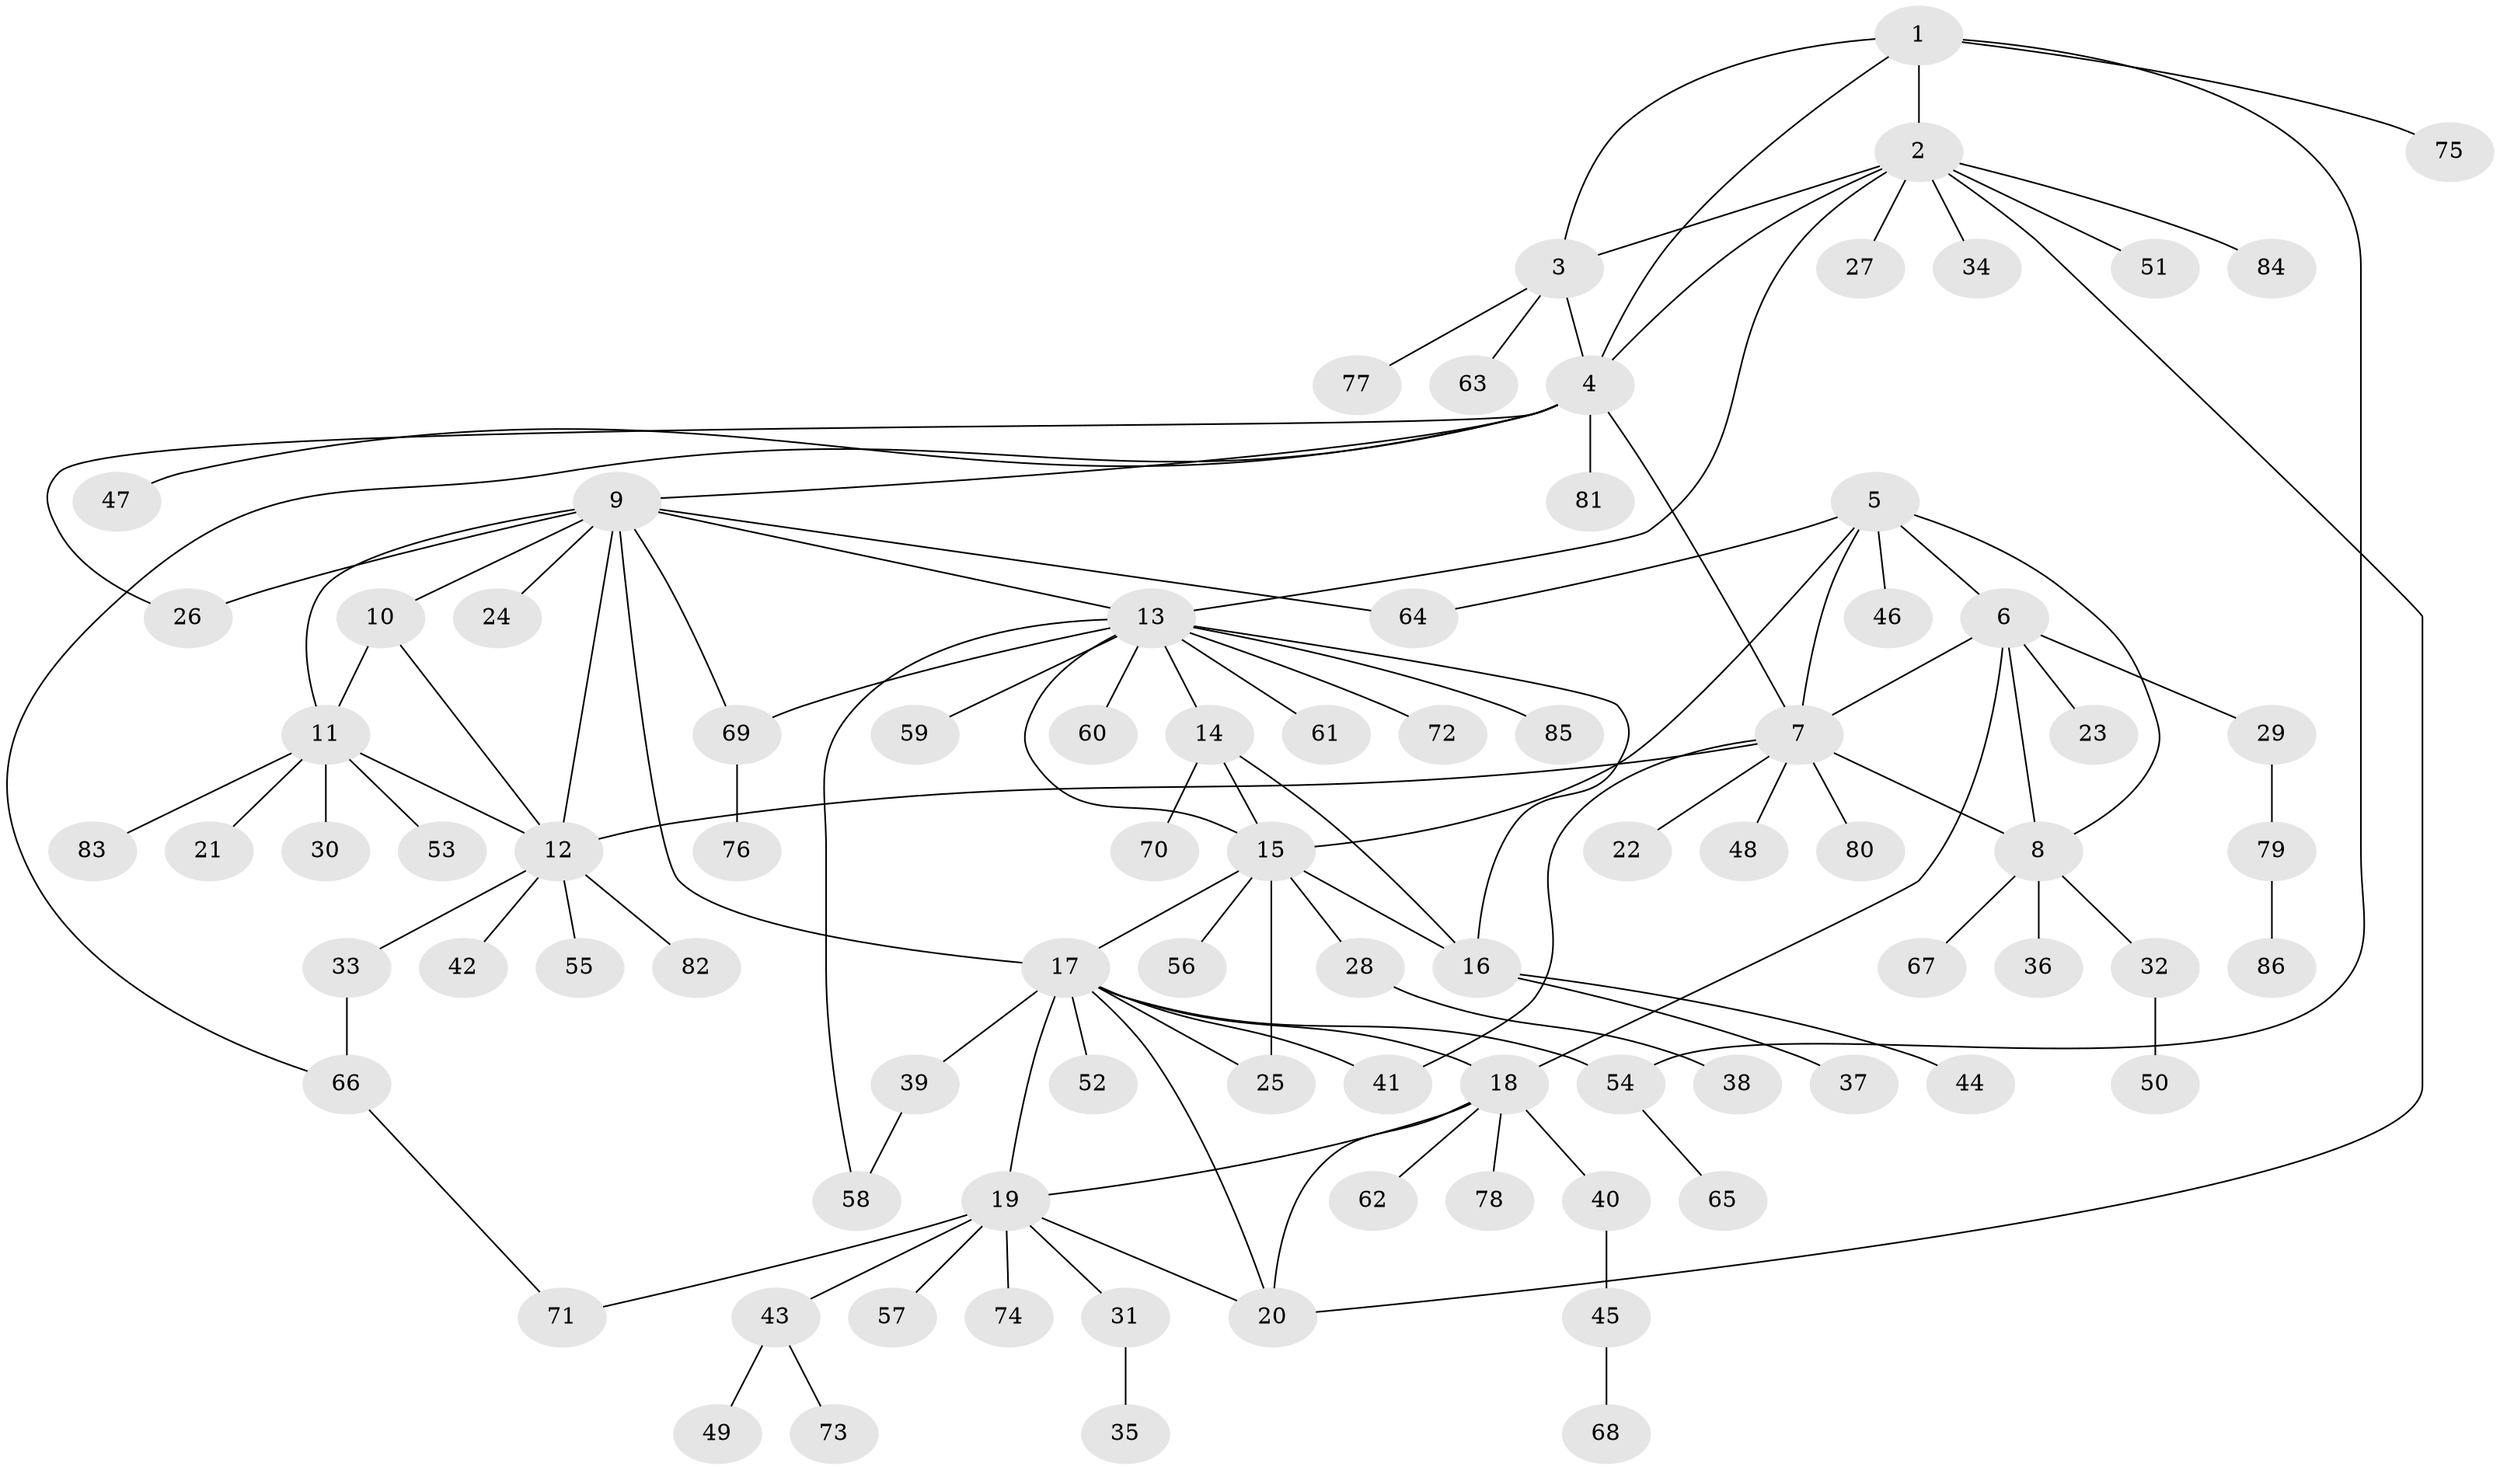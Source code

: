 // coarse degree distribution, {7: 0.07692307692307693, 8: 0.07692307692307693, 1: 0.38461538461538464, 3: 0.15384615384615385, 2: 0.038461538461538464, 6: 0.07692307692307693, 4: 0.11538461538461539, 5: 0.07692307692307693}
// Generated by graph-tools (version 1.1) at 2025/37/03/04/25 23:37:44]
// undirected, 86 vertices, 115 edges
graph export_dot {
  node [color=gray90,style=filled];
  1;
  2;
  3;
  4;
  5;
  6;
  7;
  8;
  9;
  10;
  11;
  12;
  13;
  14;
  15;
  16;
  17;
  18;
  19;
  20;
  21;
  22;
  23;
  24;
  25;
  26;
  27;
  28;
  29;
  30;
  31;
  32;
  33;
  34;
  35;
  36;
  37;
  38;
  39;
  40;
  41;
  42;
  43;
  44;
  45;
  46;
  47;
  48;
  49;
  50;
  51;
  52;
  53;
  54;
  55;
  56;
  57;
  58;
  59;
  60;
  61;
  62;
  63;
  64;
  65;
  66;
  67;
  68;
  69;
  70;
  71;
  72;
  73;
  74;
  75;
  76;
  77;
  78;
  79;
  80;
  81;
  82;
  83;
  84;
  85;
  86;
  1 -- 2;
  1 -- 3;
  1 -- 4;
  1 -- 54;
  1 -- 75;
  2 -- 3;
  2 -- 4;
  2 -- 13;
  2 -- 20;
  2 -- 27;
  2 -- 34;
  2 -- 51;
  2 -- 84;
  3 -- 4;
  3 -- 63;
  3 -- 77;
  4 -- 7;
  4 -- 9;
  4 -- 26;
  4 -- 47;
  4 -- 66;
  4 -- 81;
  5 -- 6;
  5 -- 7;
  5 -- 8;
  5 -- 15;
  5 -- 46;
  5 -- 64;
  6 -- 7;
  6 -- 8;
  6 -- 18;
  6 -- 23;
  6 -- 29;
  7 -- 8;
  7 -- 12;
  7 -- 22;
  7 -- 41;
  7 -- 48;
  7 -- 80;
  8 -- 32;
  8 -- 36;
  8 -- 67;
  9 -- 10;
  9 -- 11;
  9 -- 12;
  9 -- 13;
  9 -- 17;
  9 -- 24;
  9 -- 26;
  9 -- 64;
  9 -- 69;
  10 -- 11;
  10 -- 12;
  11 -- 12;
  11 -- 21;
  11 -- 30;
  11 -- 53;
  11 -- 83;
  12 -- 33;
  12 -- 42;
  12 -- 55;
  12 -- 82;
  13 -- 14;
  13 -- 15;
  13 -- 16;
  13 -- 58;
  13 -- 59;
  13 -- 60;
  13 -- 61;
  13 -- 69;
  13 -- 72;
  13 -- 85;
  14 -- 15;
  14 -- 16;
  14 -- 70;
  15 -- 16;
  15 -- 17;
  15 -- 25;
  15 -- 28;
  15 -- 56;
  16 -- 37;
  16 -- 44;
  17 -- 18;
  17 -- 19;
  17 -- 20;
  17 -- 25;
  17 -- 39;
  17 -- 41;
  17 -- 52;
  17 -- 54;
  18 -- 19;
  18 -- 20;
  18 -- 40;
  18 -- 62;
  18 -- 78;
  19 -- 20;
  19 -- 31;
  19 -- 43;
  19 -- 57;
  19 -- 71;
  19 -- 74;
  28 -- 38;
  29 -- 79;
  31 -- 35;
  32 -- 50;
  33 -- 66;
  39 -- 58;
  40 -- 45;
  43 -- 49;
  43 -- 73;
  45 -- 68;
  54 -- 65;
  66 -- 71;
  69 -- 76;
  79 -- 86;
}
